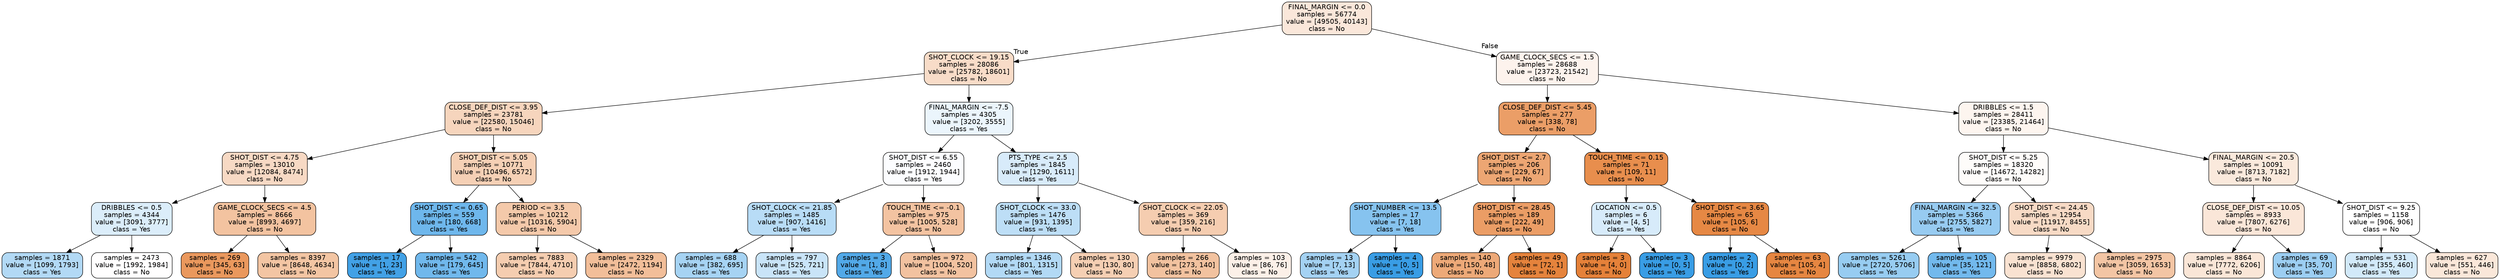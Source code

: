digraph Tree {
node [shape=box, style="filled, rounded", color="black", fontname=helvetica] ;
edge [fontname=helvetica] ;
0 [label="FINAL_MARGIN <= 0.0\nsamples = 56774\nvalue = [49505, 40143]\nclass = No", fillcolor="#fae7da"] ;
1 [label="SHOT_CLOCK <= 19.15\nsamples = 28086\nvalue = [25782, 18601]\nclass = No", fillcolor="#f8dcc8"] ;
0 -> 1 [labeldistance=2.5, labelangle=45, headlabel="True"] ;
2 [label="CLOSE_DEF_DIST <= 3.95\nsamples = 23781\nvalue = [22580, 15046]\nclass = No", fillcolor="#f6d5bd"] ;
1 -> 2 ;
3 [label="SHOT_DIST <= 4.75\nsamples = 13010\nvalue = [12084, 8474]\nclass = No", fillcolor="#f7d9c4"] ;
2 -> 3 ;
4 [label="DRIBBLES <= 0.5\nsamples = 4344\nvalue = [3091, 3777]\nclass = Yes", fillcolor="#dbedfa"] ;
3 -> 4 ;
5 [label="samples = 1871\nvalue = [1099, 1793]\nclass = Yes", fillcolor="#b2d9f5"] ;
4 -> 5 ;
6 [label="samples = 2473\nvalue = [1992, 1984]\nclass = No", fillcolor="#fffefe"] ;
4 -> 6 ;
7 [label="GAME_CLOCK_SECS <= 4.5\nsamples = 8666\nvalue = [8993, 4697]\nclass = No", fillcolor="#f3c3a0"] ;
3 -> 7 ;
8 [label="samples = 269\nvalue = [345, 63]\nclass = No", fillcolor="#ea985d"] ;
7 -> 8 ;
9 [label="samples = 8397\nvalue = [8648, 4634]\nclass = No", fillcolor="#f3c5a3"] ;
7 -> 9 ;
10 [label="SHOT_DIST <= 5.05\nsamples = 10771\nvalue = [10496, 6572]\nclass = No", fillcolor="#f5d0b5"] ;
2 -> 10 ;
11 [label="SHOT_DIST <= 0.65\nsamples = 559\nvalue = [180, 668]\nclass = Yes", fillcolor="#6eb7ec"] ;
10 -> 11 ;
12 [label="samples = 17\nvalue = [1, 23]\nclass = Yes", fillcolor="#42a1e6"] ;
11 -> 12 ;
13 [label="samples = 542\nvalue = [179, 645]\nclass = Yes", fillcolor="#70b8ec"] ;
11 -> 13 ;
14 [label="PERIOD <= 3.5\nsamples = 10212\nvalue = [10316, 5904]\nclass = No", fillcolor="#f4c9aa"] ;
10 -> 14 ;
15 [label="samples = 7883\nvalue = [7844, 4710]\nclass = No", fillcolor="#f5cdb0"] ;
14 -> 15 ;
16 [label="samples = 2329\nvalue = [2472, 1194]\nclass = No", fillcolor="#f2be99"] ;
14 -> 16 ;
17 [label="FINAL_MARGIN <= -7.5\nsamples = 4305\nvalue = [3202, 3555]\nclass = Yes", fillcolor="#ebf5fc"] ;
1 -> 17 ;
18 [label="SHOT_DIST <= 6.55\nsamples = 2460\nvalue = [1912, 1944]\nclass = Yes", fillcolor="#fcfdff"] ;
17 -> 18 ;
19 [label="SHOT_CLOCK <= 21.85\nsamples = 1485\nvalue = [907, 1416]\nclass = Yes", fillcolor="#b8dcf6"] ;
18 -> 19 ;
20 [label="samples = 688\nvalue = [382, 695]\nclass = Yes", fillcolor="#a6d3f3"] ;
19 -> 20 ;
21 [label="samples = 797\nvalue = [525, 721]\nclass = Yes", fillcolor="#c9e4f8"] ;
19 -> 21 ;
22 [label="TOUCH_TIME <= -0.1\nsamples = 975\nvalue = [1005, 528]\nclass = No", fillcolor="#f3c3a1"] ;
18 -> 22 ;
23 [label="samples = 3\nvalue = [1, 8]\nclass = Yes", fillcolor="#52a9e8"] ;
22 -> 23 ;
24 [label="samples = 972\nvalue = [1004, 520]\nclass = No", fillcolor="#f2c2a0"] ;
22 -> 24 ;
25 [label="PTS_TYPE <= 2.5\nsamples = 1845\nvalue = [1290, 1611]\nclass = Yes", fillcolor="#d8ebfa"] ;
17 -> 25 ;
26 [label="SHOT_CLOCK <= 33.0\nsamples = 1476\nvalue = [931, 1395]\nclass = Yes", fillcolor="#bddef6"] ;
25 -> 26 ;
27 [label="samples = 1346\nvalue = [801, 1315]\nclass = Yes", fillcolor="#b2d9f5"] ;
26 -> 27 ;
28 [label="samples = 130\nvalue = [130, 80]\nclass = No", fillcolor="#f5cfb3"] ;
26 -> 28 ;
29 [label="SHOT_CLOCK <= 22.05\nsamples = 369\nvalue = [359, 216]\nclass = No", fillcolor="#f5cdb0"] ;
25 -> 29 ;
30 [label="samples = 266\nvalue = [273, 140]\nclass = No", fillcolor="#f2c29f"] ;
29 -> 30 ;
31 [label="samples = 103\nvalue = [86, 76]\nclass = No", fillcolor="#fcf0e8"] ;
29 -> 31 ;
32 [label="GAME_CLOCK_SECS <= 1.5\nsamples = 28688\nvalue = [23723, 21542]\nclass = No", fillcolor="#fdf3ed"] ;
0 -> 32 [labeldistance=2.5, labelangle=-45, headlabel="False"] ;
33 [label="CLOSE_DEF_DIST <= 5.45\nsamples = 277\nvalue = [338, 78]\nclass = No", fillcolor="#eb9e67"] ;
32 -> 33 ;
34 [label="SHOT_DIST <= 2.7\nsamples = 206\nvalue = [229, 67]\nclass = No", fillcolor="#eda673"] ;
33 -> 34 ;
35 [label="SHOT_NUMBER <= 13.5\nsamples = 17\nvalue = [7, 18]\nclass = Yes", fillcolor="#86c3ef"] ;
34 -> 35 ;
36 [label="samples = 13\nvalue = [7, 13]\nclass = Yes", fillcolor="#a4d2f3"] ;
35 -> 36 ;
37 [label="samples = 4\nvalue = [0, 5]\nclass = Yes", fillcolor="#399de5"] ;
35 -> 37 ;
38 [label="SHOT_DIST <= 28.45\nsamples = 189\nvalue = [222, 49]\nclass = No", fillcolor="#eb9d65"] ;
34 -> 38 ;
39 [label="samples = 140\nvalue = [150, 48]\nclass = No", fillcolor="#eda978"] ;
38 -> 39 ;
40 [label="samples = 49\nvalue = [72, 1]\nclass = No", fillcolor="#e5833c"] ;
38 -> 40 ;
41 [label="TOUCH_TIME <= 0.15\nsamples = 71\nvalue = [109, 11]\nclass = No", fillcolor="#e88e4d"] ;
33 -> 41 ;
42 [label="LOCATION <= 0.5\nsamples = 6\nvalue = [4, 5]\nclass = Yes", fillcolor="#d7ebfa"] ;
41 -> 42 ;
43 [label="samples = 3\nvalue = [4, 0]\nclass = No", fillcolor="#e58139"] ;
42 -> 43 ;
44 [label="samples = 3\nvalue = [0, 5]\nclass = Yes", fillcolor="#399de5"] ;
42 -> 44 ;
45 [label="SHOT_DIST <= 3.65\nsamples = 65\nvalue = [105, 6]\nclass = No", fillcolor="#e68844"] ;
41 -> 45 ;
46 [label="samples = 2\nvalue = [0, 2]\nclass = Yes", fillcolor="#399de5"] ;
45 -> 46 ;
47 [label="samples = 63\nvalue = [105, 4]\nclass = No", fillcolor="#e68641"] ;
45 -> 47 ;
48 [label="DRIBBLES <= 1.5\nsamples = 28411\nvalue = [23385, 21464]\nclass = No", fillcolor="#fdf5ef"] ;
32 -> 48 ;
49 [label="SHOT_DIST <= 5.25\nsamples = 18320\nvalue = [14672, 14282]\nclass = No", fillcolor="#fefcfa"] ;
48 -> 49 ;
50 [label="FINAL_MARGIN <= 32.5\nsamples = 5366\nvalue = [2755, 5827]\nclass = Yes", fillcolor="#97cbf1"] ;
49 -> 50 ;
51 [label="samples = 5261\nvalue = [2720, 5706]\nclass = Yes", fillcolor="#97ccf1"] ;
50 -> 51 ;
52 [label="samples = 105\nvalue = [35, 121]\nclass = Yes", fillcolor="#72b9ed"] ;
50 -> 52 ;
53 [label="SHOT_DIST <= 24.45\nsamples = 12954\nvalue = [11917, 8455]\nclass = No", fillcolor="#f7dac5"] ;
49 -> 53 ;
54 [label="samples = 9979\nvalue = [8858, 6802]\nclass = No", fillcolor="#f9e2d1"] ;
53 -> 54 ;
55 [label="samples = 2975\nvalue = [3059, 1653]\nclass = No", fillcolor="#f3c5a4"] ;
53 -> 55 ;
56 [label="FINAL_MARGIN <= 20.5\nsamples = 10091\nvalue = [8713, 7182]\nclass = No", fillcolor="#fae9dc"] ;
48 -> 56 ;
57 [label="CLOSE_DEF_DIST <= 10.05\nsamples = 8933\nvalue = [7807, 6276]\nclass = No", fillcolor="#fae6d8"] ;
56 -> 57 ;
58 [label="samples = 8864\nvalue = [7772, 6206]\nclass = No", fillcolor="#fae6d7"] ;
57 -> 58 ;
59 [label="samples = 69\nvalue = [35, 70]\nclass = Yes", fillcolor="#9ccef2"] ;
57 -> 59 ;
60 [label="SHOT_DIST <= 9.25\nsamples = 1158\nvalue = [906, 906]\nclass = No", fillcolor="#ffffff"] ;
56 -> 60 ;
61 [label="samples = 531\nvalue = [355, 460]\nclass = Yes", fillcolor="#d2e9f9"] ;
60 -> 61 ;
62 [label="samples = 627\nvalue = [551, 446]\nclass = No", fillcolor="#fae7d9"] ;
60 -> 62 ;
}